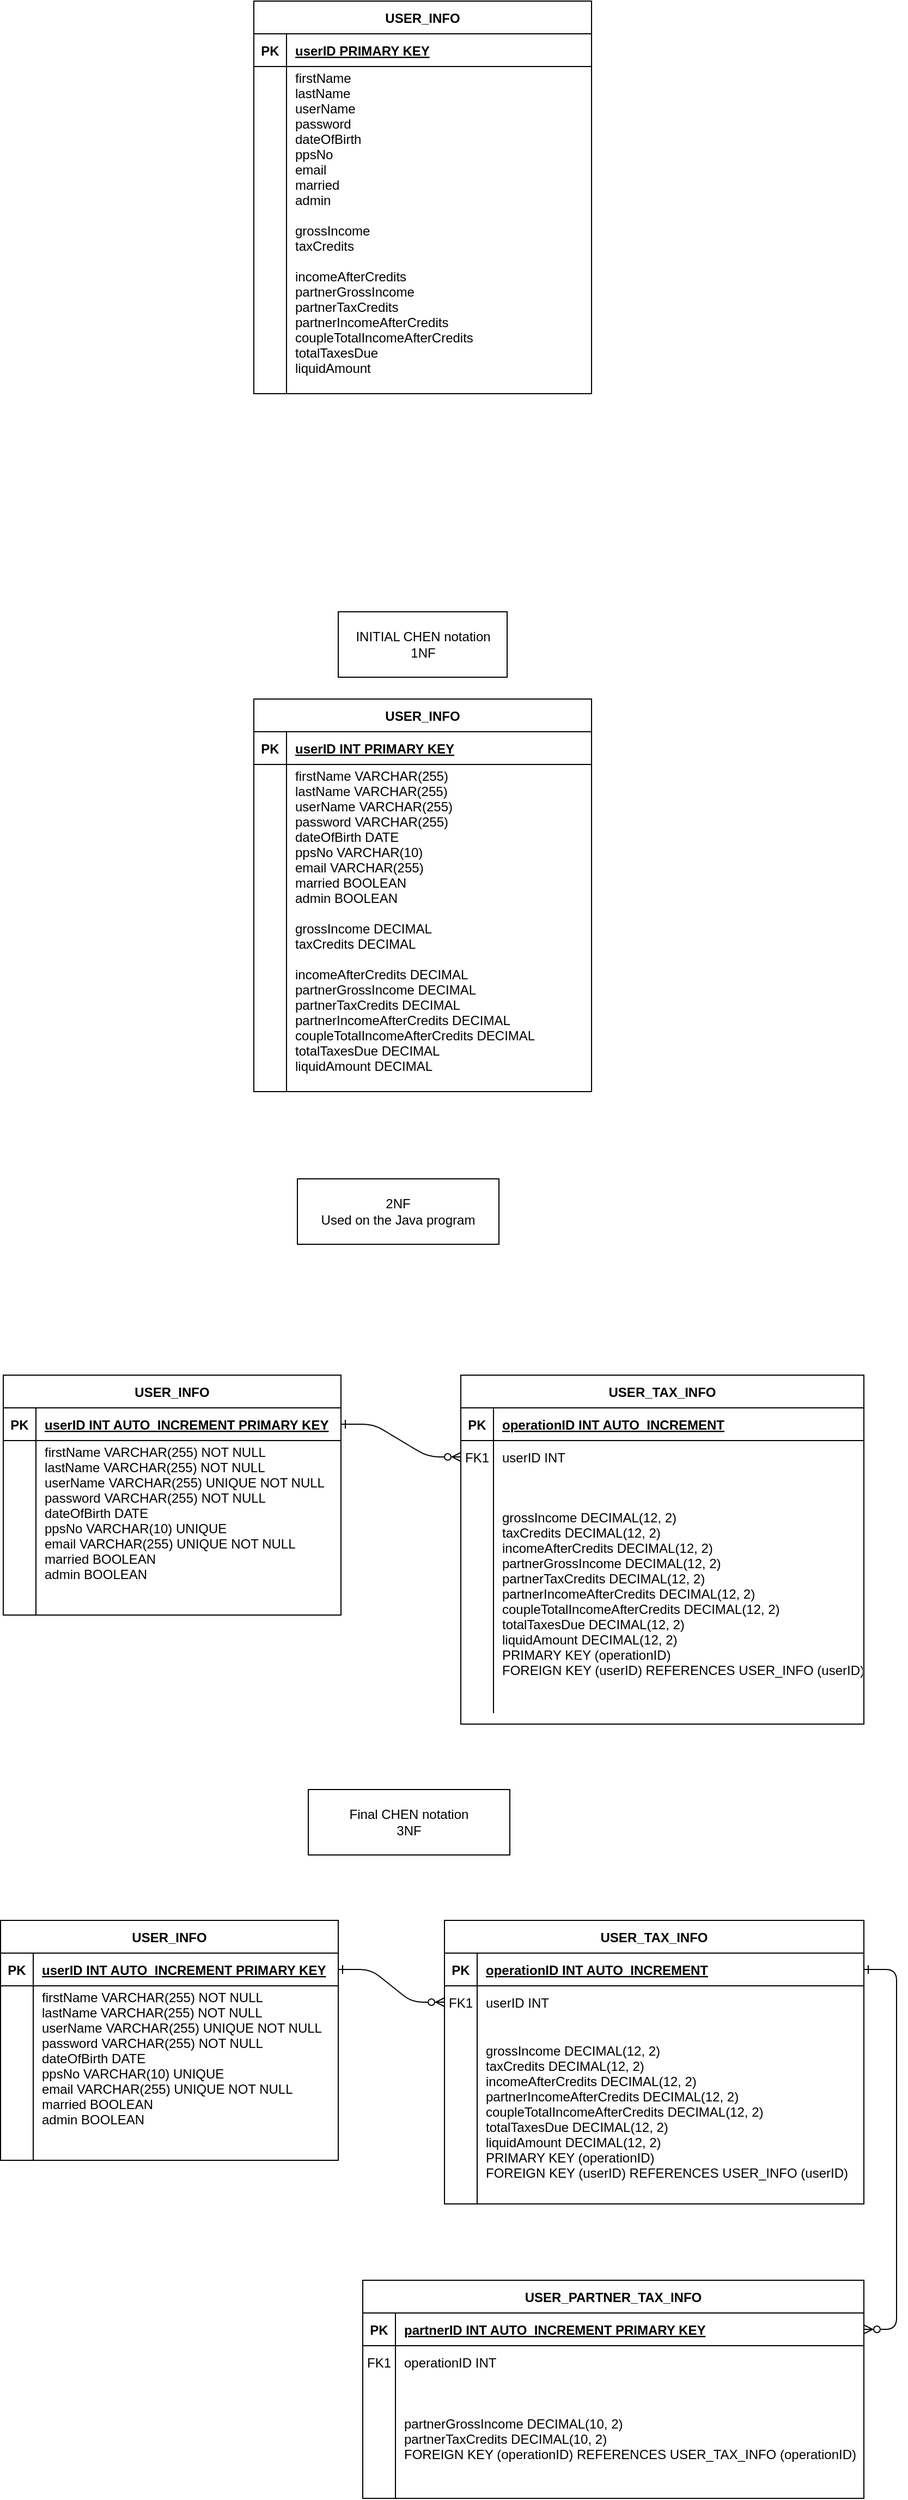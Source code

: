 <mxfile version="22.1.11" type="github">
  <diagram id="R2lEEEUBdFMjLlhIrx00" name="Page-1">
    <mxGraphModel dx="1032" dy="3330" grid="1" gridSize="10" guides="1" tooltips="1" connect="1" arrows="1" fold="1" page="1" pageScale="1" pageWidth="850" pageHeight="1100" math="0" shadow="0" extFonts="Permanent Marker^https://fonts.googleapis.com/css?family=Permanent+Marker">
      <root>
        <mxCell id="0" />
        <mxCell id="1" parent="0" />
        <mxCell id="C-vyLk0tnHw3VtMMgP7b-1" value="" style="edgeStyle=entityRelationEdgeStyle;endArrow=ERzeroToMany;startArrow=ERone;endFill=1;startFill=0;" parent="1" source="C-vyLk0tnHw3VtMMgP7b-24" target="C-vyLk0tnHw3VtMMgP7b-6" edge="1">
          <mxGeometry width="100" height="100" relative="1" as="geometry">
            <mxPoint x="340" y="720" as="sourcePoint" />
            <mxPoint x="440" y="620" as="targetPoint" />
          </mxGeometry>
        </mxCell>
        <mxCell id="C-vyLk0tnHw3VtMMgP7b-2" value="USER_TAX_INFO" style="shape=table;startSize=30;container=1;collapsible=1;childLayout=tableLayout;fixedRows=1;rowLines=0;fontStyle=1;align=center;resizeLast=1;" parent="1" vertex="1">
          <mxGeometry x="440" y="-160" width="370" height="320" as="geometry" />
        </mxCell>
        <mxCell id="C-vyLk0tnHw3VtMMgP7b-3" value="" style="shape=partialRectangle;collapsible=0;dropTarget=0;pointerEvents=0;fillColor=none;points=[[0,0.5],[1,0.5]];portConstraint=eastwest;top=0;left=0;right=0;bottom=1;" parent="C-vyLk0tnHw3VtMMgP7b-2" vertex="1">
          <mxGeometry y="30" width="370" height="30" as="geometry" />
        </mxCell>
        <mxCell id="C-vyLk0tnHw3VtMMgP7b-4" value="PK" style="shape=partialRectangle;overflow=hidden;connectable=0;fillColor=none;top=0;left=0;bottom=0;right=0;fontStyle=1;" parent="C-vyLk0tnHw3VtMMgP7b-3" vertex="1">
          <mxGeometry width="30" height="30" as="geometry">
            <mxRectangle width="30" height="30" as="alternateBounds" />
          </mxGeometry>
        </mxCell>
        <mxCell id="C-vyLk0tnHw3VtMMgP7b-5" value="operationID INT AUTO_INCREMENT " style="shape=partialRectangle;overflow=hidden;connectable=0;fillColor=none;top=0;left=0;bottom=0;right=0;align=left;spacingLeft=6;fontStyle=5;" parent="C-vyLk0tnHw3VtMMgP7b-3" vertex="1">
          <mxGeometry x="30" width="340" height="30" as="geometry">
            <mxRectangle width="340" height="30" as="alternateBounds" />
          </mxGeometry>
        </mxCell>
        <mxCell id="C-vyLk0tnHw3VtMMgP7b-6" value="" style="shape=partialRectangle;collapsible=0;dropTarget=0;pointerEvents=0;fillColor=none;points=[[0,0.5],[1,0.5]];portConstraint=eastwest;top=0;left=0;right=0;bottom=0;" parent="C-vyLk0tnHw3VtMMgP7b-2" vertex="1">
          <mxGeometry y="60" width="370" height="30" as="geometry" />
        </mxCell>
        <mxCell id="C-vyLk0tnHw3VtMMgP7b-7" value="FK1" style="shape=partialRectangle;overflow=hidden;connectable=0;fillColor=none;top=0;left=0;bottom=0;right=0;" parent="C-vyLk0tnHw3VtMMgP7b-6" vertex="1">
          <mxGeometry width="30" height="30" as="geometry">
            <mxRectangle width="30" height="30" as="alternateBounds" />
          </mxGeometry>
        </mxCell>
        <mxCell id="C-vyLk0tnHw3VtMMgP7b-8" value="userID INT" style="shape=partialRectangle;overflow=hidden;connectable=0;fillColor=none;top=0;left=0;bottom=0;right=0;align=left;spacingLeft=6;" parent="C-vyLk0tnHw3VtMMgP7b-6" vertex="1">
          <mxGeometry x="30" width="340" height="30" as="geometry">
            <mxRectangle width="340" height="30" as="alternateBounds" />
          </mxGeometry>
        </mxCell>
        <mxCell id="C-vyLk0tnHw3VtMMgP7b-9" value="" style="shape=partialRectangle;collapsible=0;dropTarget=0;pointerEvents=0;fillColor=none;points=[[0,0.5],[1,0.5]];portConstraint=eastwest;top=0;left=0;right=0;bottom=0;" parent="C-vyLk0tnHw3VtMMgP7b-2" vertex="1">
          <mxGeometry y="90" width="370" height="220" as="geometry" />
        </mxCell>
        <mxCell id="C-vyLk0tnHw3VtMMgP7b-10" value="" style="shape=partialRectangle;overflow=hidden;connectable=0;fillColor=none;top=0;left=0;bottom=0;right=0;" parent="C-vyLk0tnHw3VtMMgP7b-9" vertex="1">
          <mxGeometry width="30" height="220" as="geometry">
            <mxRectangle width="30" height="220" as="alternateBounds" />
          </mxGeometry>
        </mxCell>
        <mxCell id="C-vyLk0tnHw3VtMMgP7b-11" value="grossIncome DECIMAL(12, 2)&#xa;taxCredits DECIMAL(12, 2)&#xa;incomeAfterCredits DECIMAL(12, 2)&#xa;partnerGrossIncome DECIMAL(12, 2)&#xa;partnerTaxCredits DECIMAL(12, 2)&#xa;partnerIncomeAfterCredits DECIMAL(12, 2)&#xa;coupleTotalIncomeAfterCredits DECIMAL(12, 2)&#xa;totalTaxesDue DECIMAL(12, 2)&#xa;liquidAmount DECIMAL(12, 2)&#xa;PRIMARY KEY (operationID)&#xa;FOREIGN KEY (userID) REFERENCES USER_INFO (userID)" style="shape=partialRectangle;overflow=hidden;connectable=0;fillColor=none;top=0;left=0;bottom=0;right=0;align=left;spacingLeft=6;" parent="C-vyLk0tnHw3VtMMgP7b-9" vertex="1">
          <mxGeometry x="30" width="340" height="220" as="geometry">
            <mxRectangle width="340" height="220" as="alternateBounds" />
          </mxGeometry>
        </mxCell>
        <mxCell id="C-vyLk0tnHw3VtMMgP7b-23" value="USER_INFO" style="shape=table;startSize=30;container=1;collapsible=1;childLayout=tableLayout;fixedRows=1;rowLines=0;fontStyle=1;align=center;resizeLast=1;" parent="1" vertex="1">
          <mxGeometry x="20" y="-160" width="310" height="220" as="geometry" />
        </mxCell>
        <mxCell id="C-vyLk0tnHw3VtMMgP7b-24" value="" style="shape=partialRectangle;collapsible=0;dropTarget=0;pointerEvents=0;fillColor=none;points=[[0,0.5],[1,0.5]];portConstraint=eastwest;top=0;left=0;right=0;bottom=1;" parent="C-vyLk0tnHw3VtMMgP7b-23" vertex="1">
          <mxGeometry y="30" width="310" height="30" as="geometry" />
        </mxCell>
        <mxCell id="C-vyLk0tnHw3VtMMgP7b-25" value="PK" style="shape=partialRectangle;overflow=hidden;connectable=0;fillColor=none;top=0;left=0;bottom=0;right=0;fontStyle=1;" parent="C-vyLk0tnHw3VtMMgP7b-24" vertex="1">
          <mxGeometry width="30" height="30" as="geometry">
            <mxRectangle width="30" height="30" as="alternateBounds" />
          </mxGeometry>
        </mxCell>
        <mxCell id="C-vyLk0tnHw3VtMMgP7b-26" value="userID INT AUTO_INCREMENT PRIMARY KEY" style="shape=partialRectangle;overflow=hidden;connectable=0;fillColor=none;top=0;left=0;bottom=0;right=0;align=left;spacingLeft=6;fontStyle=5;" parent="C-vyLk0tnHw3VtMMgP7b-24" vertex="1">
          <mxGeometry x="30" width="280" height="30" as="geometry">
            <mxRectangle width="280" height="30" as="alternateBounds" />
          </mxGeometry>
        </mxCell>
        <mxCell id="C-vyLk0tnHw3VtMMgP7b-27" value="" style="shape=partialRectangle;collapsible=0;dropTarget=0;pointerEvents=0;fillColor=none;points=[[0,0.5],[1,0.5]];portConstraint=eastwest;top=0;left=0;right=0;bottom=0;" parent="C-vyLk0tnHw3VtMMgP7b-23" vertex="1">
          <mxGeometry y="60" width="310" height="160" as="geometry" />
        </mxCell>
        <mxCell id="C-vyLk0tnHw3VtMMgP7b-28" value="" style="shape=partialRectangle;overflow=hidden;connectable=0;fillColor=none;top=0;left=0;bottom=0;right=0;" parent="C-vyLk0tnHw3VtMMgP7b-27" vertex="1">
          <mxGeometry width="30" height="160" as="geometry">
            <mxRectangle width="30" height="160" as="alternateBounds" />
          </mxGeometry>
        </mxCell>
        <mxCell id="C-vyLk0tnHw3VtMMgP7b-29" value="firstName VARCHAR(255) NOT NULL&#xa;lastName VARCHAR(255) NOT NULL&#xa;userName VARCHAR(255) UNIQUE NOT NULL&#xa;password VARCHAR(255) NOT NULL&#xa;dateOfBirth DATE&#xa;ppsNo VARCHAR(10) UNIQUE&#xa;email VARCHAR(255) UNIQUE NOT NULL&#xa;married BOOLEAN&#xa;admin BOOLEAN&#xa;&#xa;" style="shape=partialRectangle;overflow=hidden;connectable=0;fillColor=none;top=0;left=0;bottom=0;right=0;align=left;spacingLeft=6;" parent="C-vyLk0tnHw3VtMMgP7b-27" vertex="1">
          <mxGeometry x="30" width="280" height="160" as="geometry">
            <mxRectangle width="280" height="160" as="alternateBounds" />
          </mxGeometry>
        </mxCell>
        <mxCell id="W0QEEeLjyXTuyP9DG2AP-1" value="INITIAL CHEN notation&lt;br&gt;1NF" style="rounded=0;whiteSpace=wrap;html=1;" parent="1" vertex="1">
          <mxGeometry x="327.5" y="-860" width="155" height="60" as="geometry" />
        </mxCell>
        <mxCell id="W0QEEeLjyXTuyP9DG2AP-2" value="USER_INFO" style="shape=table;startSize=30;container=1;collapsible=1;childLayout=tableLayout;fixedRows=1;rowLines=0;fontStyle=1;align=center;resizeLast=1;" parent="1" vertex="1">
          <mxGeometry x="250" y="-780" width="310" height="360" as="geometry" />
        </mxCell>
        <mxCell id="W0QEEeLjyXTuyP9DG2AP-3" value="" style="shape=partialRectangle;collapsible=0;dropTarget=0;pointerEvents=0;fillColor=none;points=[[0,0.5],[1,0.5]];portConstraint=eastwest;top=0;left=0;right=0;bottom=1;" parent="W0QEEeLjyXTuyP9DG2AP-2" vertex="1">
          <mxGeometry y="30" width="310" height="30" as="geometry" />
        </mxCell>
        <mxCell id="W0QEEeLjyXTuyP9DG2AP-4" value="PK" style="shape=partialRectangle;overflow=hidden;connectable=0;fillColor=none;top=0;left=0;bottom=0;right=0;fontStyle=1;" parent="W0QEEeLjyXTuyP9DG2AP-3" vertex="1">
          <mxGeometry width="30" height="30" as="geometry">
            <mxRectangle width="30" height="30" as="alternateBounds" />
          </mxGeometry>
        </mxCell>
        <mxCell id="W0QEEeLjyXTuyP9DG2AP-5" value="userID INT PRIMARY KEY" style="shape=partialRectangle;overflow=hidden;connectable=0;fillColor=none;top=0;left=0;bottom=0;right=0;align=left;spacingLeft=6;fontStyle=5;" parent="W0QEEeLjyXTuyP9DG2AP-3" vertex="1">
          <mxGeometry x="30" width="280" height="30" as="geometry">
            <mxRectangle width="280" height="30" as="alternateBounds" />
          </mxGeometry>
        </mxCell>
        <mxCell id="W0QEEeLjyXTuyP9DG2AP-6" value="" style="shape=partialRectangle;collapsible=0;dropTarget=0;pointerEvents=0;fillColor=none;points=[[0,0.5],[1,0.5]];portConstraint=eastwest;top=0;left=0;right=0;bottom=0;" parent="W0QEEeLjyXTuyP9DG2AP-2" vertex="1">
          <mxGeometry y="60" width="310" height="300" as="geometry" />
        </mxCell>
        <mxCell id="W0QEEeLjyXTuyP9DG2AP-7" value="" style="shape=partialRectangle;overflow=hidden;connectable=0;fillColor=none;top=0;left=0;bottom=0;right=0;" parent="W0QEEeLjyXTuyP9DG2AP-6" vertex="1">
          <mxGeometry width="30" height="300" as="geometry">
            <mxRectangle width="30" height="300" as="alternateBounds" />
          </mxGeometry>
        </mxCell>
        <mxCell id="W0QEEeLjyXTuyP9DG2AP-8" value="firstName VARCHAR(255)&#xa;lastName VARCHAR(255)&#xa;userName VARCHAR(255)&#xa;password VARCHAR(255) &#xa;dateOfBirth DATE&#xa;ppsNo VARCHAR(10)&#xa;email VARCHAR(255)&#xa;married BOOLEAN&#xa;admin BOOLEAN&#xa;&#xa;grossIncome DECIMAL&#xa;taxCredits DECIMAL&#xa;&#xa;incomeAfterCredits DECIMAL&#xa;partnerGrossIncome DECIMAL&#xa;partnerTaxCredits DECIMAL&#xa;partnerIncomeAfterCredits DECIMAL&#xa;coupleTotalIncomeAfterCredits DECIMAL&#xa;totalTaxesDue DECIMAL&#xa;liquidAmount DECIMAL&#xa;" style="shape=partialRectangle;overflow=hidden;connectable=0;fillColor=none;top=0;left=0;bottom=0;right=0;align=left;spacingLeft=6;" parent="W0QEEeLjyXTuyP9DG2AP-6" vertex="1">
          <mxGeometry x="30" width="280" height="300" as="geometry">
            <mxRectangle width="280" height="300" as="alternateBounds" />
          </mxGeometry>
        </mxCell>
        <mxCell id="W0QEEeLjyXTuyP9DG2AP-9" value="Final CHEN notation&lt;br&gt;3NF" style="rounded=0;whiteSpace=wrap;html=1;" parent="1" vertex="1">
          <mxGeometry x="300" y="220" width="185" height="60" as="geometry" />
        </mxCell>
        <mxCell id="tfDXDWBbFRygmXiPpcuY-1" value="USER_INFO" style="shape=table;startSize=30;container=1;collapsible=1;childLayout=tableLayout;fixedRows=1;rowLines=0;fontStyle=1;align=center;resizeLast=1;" vertex="1" parent="1">
          <mxGeometry x="17.5" y="340" width="310" height="220" as="geometry" />
        </mxCell>
        <mxCell id="tfDXDWBbFRygmXiPpcuY-2" value="" style="shape=partialRectangle;collapsible=0;dropTarget=0;pointerEvents=0;fillColor=none;points=[[0,0.5],[1,0.5]];portConstraint=eastwest;top=0;left=0;right=0;bottom=1;" vertex="1" parent="tfDXDWBbFRygmXiPpcuY-1">
          <mxGeometry y="30" width="310" height="30" as="geometry" />
        </mxCell>
        <mxCell id="tfDXDWBbFRygmXiPpcuY-3" value="PK" style="shape=partialRectangle;overflow=hidden;connectable=0;fillColor=none;top=0;left=0;bottom=0;right=0;fontStyle=1;" vertex="1" parent="tfDXDWBbFRygmXiPpcuY-2">
          <mxGeometry width="30" height="30" as="geometry">
            <mxRectangle width="30" height="30" as="alternateBounds" />
          </mxGeometry>
        </mxCell>
        <mxCell id="tfDXDWBbFRygmXiPpcuY-4" value="userID INT AUTO_INCREMENT PRIMARY KEY" style="shape=partialRectangle;overflow=hidden;connectable=0;fillColor=none;top=0;left=0;bottom=0;right=0;align=left;spacingLeft=6;fontStyle=5;" vertex="1" parent="tfDXDWBbFRygmXiPpcuY-2">
          <mxGeometry x="30" width="280" height="30" as="geometry">
            <mxRectangle width="280" height="30" as="alternateBounds" />
          </mxGeometry>
        </mxCell>
        <mxCell id="tfDXDWBbFRygmXiPpcuY-5" value="" style="shape=partialRectangle;collapsible=0;dropTarget=0;pointerEvents=0;fillColor=none;points=[[0,0.5],[1,0.5]];portConstraint=eastwest;top=0;left=0;right=0;bottom=0;" vertex="1" parent="tfDXDWBbFRygmXiPpcuY-1">
          <mxGeometry y="60" width="310" height="160" as="geometry" />
        </mxCell>
        <mxCell id="tfDXDWBbFRygmXiPpcuY-6" value="" style="shape=partialRectangle;overflow=hidden;connectable=0;fillColor=none;top=0;left=0;bottom=0;right=0;" vertex="1" parent="tfDXDWBbFRygmXiPpcuY-5">
          <mxGeometry width="30" height="160" as="geometry">
            <mxRectangle width="30" height="160" as="alternateBounds" />
          </mxGeometry>
        </mxCell>
        <mxCell id="tfDXDWBbFRygmXiPpcuY-7" value="firstName VARCHAR(255) NOT NULL&#xa;lastName VARCHAR(255) NOT NULL&#xa;userName VARCHAR(255) UNIQUE NOT NULL&#xa;password VARCHAR(255) NOT NULL&#xa;dateOfBirth DATE&#xa;ppsNo VARCHAR(10) UNIQUE&#xa;email VARCHAR(255) UNIQUE NOT NULL&#xa;married BOOLEAN&#xa;admin BOOLEAN&#xa;&#xa;" style="shape=partialRectangle;overflow=hidden;connectable=0;fillColor=none;top=0;left=0;bottom=0;right=0;align=left;spacingLeft=6;" vertex="1" parent="tfDXDWBbFRygmXiPpcuY-5">
          <mxGeometry x="30" width="280" height="160" as="geometry">
            <mxRectangle width="280" height="160" as="alternateBounds" />
          </mxGeometry>
        </mxCell>
        <mxCell id="tfDXDWBbFRygmXiPpcuY-8" value="2NF&lt;br&gt;Used on the Java program" style="rounded=0;whiteSpace=wrap;html=1;" vertex="1" parent="1">
          <mxGeometry x="290" y="-340" width="185" height="60" as="geometry" />
        </mxCell>
        <mxCell id="tfDXDWBbFRygmXiPpcuY-9" value="USER_TAX_INFO" style="shape=table;startSize=30;container=1;collapsible=1;childLayout=tableLayout;fixedRows=1;rowLines=0;fontStyle=1;align=center;resizeLast=1;" vertex="1" parent="1">
          <mxGeometry x="425" y="340" width="385" height="260" as="geometry" />
        </mxCell>
        <mxCell id="tfDXDWBbFRygmXiPpcuY-10" value="" style="shape=partialRectangle;collapsible=0;dropTarget=0;pointerEvents=0;fillColor=none;points=[[0,0.5],[1,0.5]];portConstraint=eastwest;top=0;left=0;right=0;bottom=1;" vertex="1" parent="tfDXDWBbFRygmXiPpcuY-9">
          <mxGeometry y="30" width="385" height="30" as="geometry" />
        </mxCell>
        <mxCell id="tfDXDWBbFRygmXiPpcuY-11" value="PK" style="shape=partialRectangle;overflow=hidden;connectable=0;fillColor=none;top=0;left=0;bottom=0;right=0;fontStyle=1;" vertex="1" parent="tfDXDWBbFRygmXiPpcuY-10">
          <mxGeometry width="30" height="30" as="geometry">
            <mxRectangle width="30" height="30" as="alternateBounds" />
          </mxGeometry>
        </mxCell>
        <mxCell id="tfDXDWBbFRygmXiPpcuY-12" value="operationID INT AUTO_INCREMENT " style="shape=partialRectangle;overflow=hidden;connectable=0;fillColor=none;top=0;left=0;bottom=0;right=0;align=left;spacingLeft=6;fontStyle=5;" vertex="1" parent="tfDXDWBbFRygmXiPpcuY-10">
          <mxGeometry x="30" width="355" height="30" as="geometry">
            <mxRectangle width="355" height="30" as="alternateBounds" />
          </mxGeometry>
        </mxCell>
        <mxCell id="tfDXDWBbFRygmXiPpcuY-13" value="" style="shape=partialRectangle;collapsible=0;dropTarget=0;pointerEvents=0;fillColor=none;points=[[0,0.5],[1,0.5]];portConstraint=eastwest;top=0;left=0;right=0;bottom=0;" vertex="1" parent="tfDXDWBbFRygmXiPpcuY-9">
          <mxGeometry y="60" width="385" height="30" as="geometry" />
        </mxCell>
        <mxCell id="tfDXDWBbFRygmXiPpcuY-14" value="FK1" style="shape=partialRectangle;overflow=hidden;connectable=0;fillColor=none;top=0;left=0;bottom=0;right=0;" vertex="1" parent="tfDXDWBbFRygmXiPpcuY-13">
          <mxGeometry width="30" height="30" as="geometry">
            <mxRectangle width="30" height="30" as="alternateBounds" />
          </mxGeometry>
        </mxCell>
        <mxCell id="tfDXDWBbFRygmXiPpcuY-15" value="userID INT" style="shape=partialRectangle;overflow=hidden;connectable=0;fillColor=none;top=0;left=0;bottom=0;right=0;align=left;spacingLeft=6;" vertex="1" parent="tfDXDWBbFRygmXiPpcuY-13">
          <mxGeometry x="30" width="355" height="30" as="geometry">
            <mxRectangle width="355" height="30" as="alternateBounds" />
          </mxGeometry>
        </mxCell>
        <mxCell id="tfDXDWBbFRygmXiPpcuY-16" value="" style="shape=partialRectangle;collapsible=0;dropTarget=0;pointerEvents=0;fillColor=none;points=[[0,0.5],[1,0.5]];portConstraint=eastwest;top=0;left=0;right=0;bottom=0;" vertex="1" parent="tfDXDWBbFRygmXiPpcuY-9">
          <mxGeometry y="90" width="385" height="170" as="geometry" />
        </mxCell>
        <mxCell id="tfDXDWBbFRygmXiPpcuY-17" value="" style="shape=partialRectangle;overflow=hidden;connectable=0;fillColor=none;top=0;left=0;bottom=0;right=0;" vertex="1" parent="tfDXDWBbFRygmXiPpcuY-16">
          <mxGeometry width="30" height="170" as="geometry">
            <mxRectangle width="30" height="170" as="alternateBounds" />
          </mxGeometry>
        </mxCell>
        <mxCell id="tfDXDWBbFRygmXiPpcuY-18" value="grossIncome DECIMAL(12, 2)&#xa;taxCredits DECIMAL(12, 2)&#xa;incomeAfterCredits DECIMAL(12, 2)&#xa;partnerIncomeAfterCredits DECIMAL(12, 2)&#xa;coupleTotalIncomeAfterCredits DECIMAL(12, 2)&#xa;totalTaxesDue DECIMAL(12, 2)&#xa;liquidAmount DECIMAL(12, 2)&#xa;PRIMARY KEY (operationID)&#xa;FOREIGN KEY (userID) REFERENCES USER_INFO (userID)" style="shape=partialRectangle;overflow=hidden;connectable=0;fillColor=none;top=0;left=0;bottom=0;right=0;align=left;spacingLeft=6;" vertex="1" parent="tfDXDWBbFRygmXiPpcuY-16">
          <mxGeometry x="30" width="355" height="170" as="geometry">
            <mxRectangle width="355" height="170" as="alternateBounds" />
          </mxGeometry>
        </mxCell>
        <mxCell id="tfDXDWBbFRygmXiPpcuY-19" value="USER_PARTNER_TAX_INFO" style="shape=table;startSize=30;container=1;collapsible=1;childLayout=tableLayout;fixedRows=1;rowLines=0;fontStyle=1;align=center;resizeLast=1;" vertex="1" parent="1">
          <mxGeometry x="350" y="670" width="460" height="200" as="geometry" />
        </mxCell>
        <mxCell id="tfDXDWBbFRygmXiPpcuY-20" value="" style="shape=partialRectangle;collapsible=0;dropTarget=0;pointerEvents=0;fillColor=none;points=[[0,0.5],[1,0.5]];portConstraint=eastwest;top=0;left=0;right=0;bottom=1;" vertex="1" parent="tfDXDWBbFRygmXiPpcuY-19">
          <mxGeometry y="30" width="460" height="30" as="geometry" />
        </mxCell>
        <mxCell id="tfDXDWBbFRygmXiPpcuY-21" value="PK" style="shape=partialRectangle;overflow=hidden;connectable=0;fillColor=none;top=0;left=0;bottom=0;right=0;fontStyle=1;" vertex="1" parent="tfDXDWBbFRygmXiPpcuY-20">
          <mxGeometry width="30" height="30" as="geometry">
            <mxRectangle width="30" height="30" as="alternateBounds" />
          </mxGeometry>
        </mxCell>
        <mxCell id="tfDXDWBbFRygmXiPpcuY-22" value="partnerID INT AUTO_INCREMENT PRIMARY KEY " style="shape=partialRectangle;overflow=hidden;connectable=0;fillColor=none;top=0;left=0;bottom=0;right=0;align=left;spacingLeft=6;fontStyle=5;" vertex="1" parent="tfDXDWBbFRygmXiPpcuY-20">
          <mxGeometry x="30" width="430" height="30" as="geometry">
            <mxRectangle width="430" height="30" as="alternateBounds" />
          </mxGeometry>
        </mxCell>
        <mxCell id="tfDXDWBbFRygmXiPpcuY-23" value="" style="shape=partialRectangle;collapsible=0;dropTarget=0;pointerEvents=0;fillColor=none;points=[[0,0.5],[1,0.5]];portConstraint=eastwest;top=0;left=0;right=0;bottom=0;" vertex="1" parent="tfDXDWBbFRygmXiPpcuY-19">
          <mxGeometry y="60" width="460" height="30" as="geometry" />
        </mxCell>
        <mxCell id="tfDXDWBbFRygmXiPpcuY-24" value="FK1" style="shape=partialRectangle;overflow=hidden;connectable=0;fillColor=none;top=0;left=0;bottom=0;right=0;" vertex="1" parent="tfDXDWBbFRygmXiPpcuY-23">
          <mxGeometry width="30" height="30" as="geometry">
            <mxRectangle width="30" height="30" as="alternateBounds" />
          </mxGeometry>
        </mxCell>
        <mxCell id="tfDXDWBbFRygmXiPpcuY-25" value="operationID INT" style="shape=partialRectangle;overflow=hidden;connectable=0;fillColor=none;top=0;left=0;bottom=0;right=0;align=left;spacingLeft=6;" vertex="1" parent="tfDXDWBbFRygmXiPpcuY-23">
          <mxGeometry x="30" width="430" height="30" as="geometry">
            <mxRectangle width="430" height="30" as="alternateBounds" />
          </mxGeometry>
        </mxCell>
        <mxCell id="tfDXDWBbFRygmXiPpcuY-26" value="" style="shape=partialRectangle;collapsible=0;dropTarget=0;pointerEvents=0;fillColor=none;points=[[0,0.5],[1,0.5]];portConstraint=eastwest;top=0;left=0;right=0;bottom=0;" vertex="1" parent="tfDXDWBbFRygmXiPpcuY-19">
          <mxGeometry y="90" width="460" height="110" as="geometry" />
        </mxCell>
        <mxCell id="tfDXDWBbFRygmXiPpcuY-27" value="" style="shape=partialRectangle;overflow=hidden;connectable=0;fillColor=none;top=0;left=0;bottom=0;right=0;" vertex="1" parent="tfDXDWBbFRygmXiPpcuY-26">
          <mxGeometry width="30" height="110" as="geometry">
            <mxRectangle width="30" height="110" as="alternateBounds" />
          </mxGeometry>
        </mxCell>
        <mxCell id="tfDXDWBbFRygmXiPpcuY-28" value="partnerGrossIncome DECIMAL(10, 2)&#xa;partnerTaxCredits DECIMAL(10, 2)&#xa;FOREIGN KEY (operationID) REFERENCES USER_TAX_INFO (operationID)" style="shape=partialRectangle;overflow=hidden;connectable=0;fillColor=none;top=0;left=0;bottom=0;right=0;align=left;spacingLeft=6;" vertex="1" parent="tfDXDWBbFRygmXiPpcuY-26">
          <mxGeometry x="30" width="430" height="110" as="geometry">
            <mxRectangle width="430" height="110" as="alternateBounds" />
          </mxGeometry>
        </mxCell>
        <mxCell id="tfDXDWBbFRygmXiPpcuY-31" value="" style="edgeStyle=entityRelationEdgeStyle;endArrow=ERzeroToMany;startArrow=ERone;endFill=1;startFill=0;exitX=1;exitY=0.5;exitDx=0;exitDy=0;entryX=0;entryY=0.5;entryDx=0;entryDy=0;" edge="1" parent="1" source="tfDXDWBbFRygmXiPpcuY-2" target="tfDXDWBbFRygmXiPpcuY-13">
          <mxGeometry width="100" height="100" relative="1" as="geometry">
            <mxPoint x="315" y="435" as="sourcePoint" />
            <mxPoint x="425" y="465" as="targetPoint" />
          </mxGeometry>
        </mxCell>
        <mxCell id="tfDXDWBbFRygmXiPpcuY-35" value="" style="edgeStyle=elbowEdgeStyle;endArrow=ERzeroToMany;startArrow=ERone;endFill=1;startFill=0;entryX=1;entryY=0.5;entryDx=0;entryDy=0;exitX=1;exitY=0.5;exitDx=0;exitDy=0;" edge="1" parent="1" source="tfDXDWBbFRygmXiPpcuY-10" target="tfDXDWBbFRygmXiPpcuY-20">
          <mxGeometry width="100" height="100" relative="1" as="geometry">
            <mxPoint x="822.5" y="620" as="sourcePoint" />
            <mxPoint x="550" y="970" as="targetPoint" />
            <Array as="points">
              <mxPoint x="840" y="550" />
            </Array>
          </mxGeometry>
        </mxCell>
        <mxCell id="tfDXDWBbFRygmXiPpcuY-36" value="USER_INFO" style="shape=table;startSize=30;container=1;collapsible=1;childLayout=tableLayout;fixedRows=1;rowLines=0;fontStyle=1;align=center;resizeLast=1;" vertex="1" parent="1">
          <mxGeometry x="250" y="-1420" width="310" height="360" as="geometry" />
        </mxCell>
        <mxCell id="tfDXDWBbFRygmXiPpcuY-37" value="" style="shape=partialRectangle;collapsible=0;dropTarget=0;pointerEvents=0;fillColor=none;points=[[0,0.5],[1,0.5]];portConstraint=eastwest;top=0;left=0;right=0;bottom=1;" vertex="1" parent="tfDXDWBbFRygmXiPpcuY-36">
          <mxGeometry y="30" width="310" height="30" as="geometry" />
        </mxCell>
        <mxCell id="tfDXDWBbFRygmXiPpcuY-38" value="PK" style="shape=partialRectangle;overflow=hidden;connectable=0;fillColor=none;top=0;left=0;bottom=0;right=0;fontStyle=1;" vertex="1" parent="tfDXDWBbFRygmXiPpcuY-37">
          <mxGeometry width="30" height="30" as="geometry">
            <mxRectangle width="30" height="30" as="alternateBounds" />
          </mxGeometry>
        </mxCell>
        <mxCell id="tfDXDWBbFRygmXiPpcuY-39" value="userID PRIMARY KEY" style="shape=partialRectangle;overflow=hidden;connectable=0;fillColor=none;top=0;left=0;bottom=0;right=0;align=left;spacingLeft=6;fontStyle=5;" vertex="1" parent="tfDXDWBbFRygmXiPpcuY-37">
          <mxGeometry x="30" width="280" height="30" as="geometry">
            <mxRectangle width="280" height="30" as="alternateBounds" />
          </mxGeometry>
        </mxCell>
        <mxCell id="tfDXDWBbFRygmXiPpcuY-40" value="" style="shape=partialRectangle;collapsible=0;dropTarget=0;pointerEvents=0;fillColor=none;points=[[0,0.5],[1,0.5]];portConstraint=eastwest;top=0;left=0;right=0;bottom=0;" vertex="1" parent="tfDXDWBbFRygmXiPpcuY-36">
          <mxGeometry y="60" width="310" height="300" as="geometry" />
        </mxCell>
        <mxCell id="tfDXDWBbFRygmXiPpcuY-41" value="" style="shape=partialRectangle;overflow=hidden;connectable=0;fillColor=none;top=0;left=0;bottom=0;right=0;" vertex="1" parent="tfDXDWBbFRygmXiPpcuY-40">
          <mxGeometry width="30" height="300" as="geometry">
            <mxRectangle width="30" height="300" as="alternateBounds" />
          </mxGeometry>
        </mxCell>
        <mxCell id="tfDXDWBbFRygmXiPpcuY-42" value="firstName &#xa;lastName &#xa;userName &#xa;password &#xa;dateOfBirth &#xa;ppsNo &#xa;email &#xa;married &#xa;admin &#xa;&#xa;grossIncome &#xa;taxCredits &#xa;&#xa;incomeAfterCredits &#xa;partnerGrossIncome &#xa;partnerTaxCredits &#xa;partnerIncomeAfterCredits &#xa;coupleTotalIncomeAfterCredits &#xa;totalTaxesDue&#xa;liquidAmount&#xa;" style="shape=partialRectangle;overflow=hidden;connectable=0;fillColor=none;top=0;left=0;bottom=0;right=0;align=left;spacingLeft=6;" vertex="1" parent="tfDXDWBbFRygmXiPpcuY-40">
          <mxGeometry x="30" width="280" height="300" as="geometry">
            <mxRectangle width="280" height="300" as="alternateBounds" />
          </mxGeometry>
        </mxCell>
      </root>
    </mxGraphModel>
  </diagram>
</mxfile>

